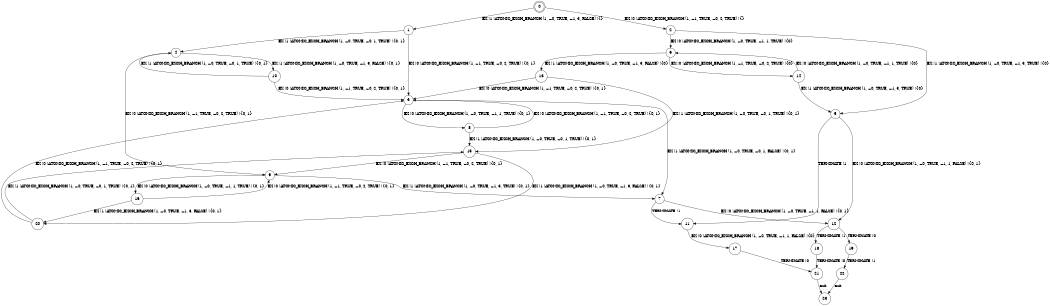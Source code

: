 digraph BCG {
size = "7, 10.5";
center = TRUE;
node [shape = circle];
0 [peripheries = 2];
0 -> 1 [label = "EX !1 !ATOMIC_EXCH_BRANCH (1, +0, TRUE, +1, 3, FALSE) !{}"];
0 -> 2 [label = "EX !0 !ATOMIC_EXCH_BRANCH (1, +1, TRUE, +0, 2, TRUE) !{}"];
1 -> 3 [label = "EX !0 !ATOMIC_EXCH_BRANCH (1, +1, TRUE, +0, 2, TRUE) !{0, 1}"];
1 -> 4 [label = "EX !1 !ATOMIC_EXCH_BRANCH (1, +0, TRUE, +0, 1, TRUE) !{0, 1}"];
2 -> 5 [label = "EX !1 !ATOMIC_EXCH_BRANCH (1, +0, TRUE, +1, 3, TRUE) !{0}"];
2 -> 6 [label = "EX !0 !ATOMIC_EXCH_BRANCH (1, +0, TRUE, +1, 1, TRUE) !{0}"];
3 -> 7 [label = "EX !1 !ATOMIC_EXCH_BRANCH (1, +0, TRUE, +0, 1, FALSE) !{0, 1}"];
3 -> 8 [label = "EX !0 !ATOMIC_EXCH_BRANCH (1, +0, TRUE, +1, 1, TRUE) !{0, 1}"];
4 -> 9 [label = "EX !0 !ATOMIC_EXCH_BRANCH (1, +1, TRUE, +0, 2, TRUE) !{0, 1}"];
4 -> 10 [label = "EX !1 !ATOMIC_EXCH_BRANCH (1, +0, TRUE, +1, 3, FALSE) !{0, 1}"];
5 -> 11 [label = "TERMINATE !1"];
5 -> 12 [label = "EX !0 !ATOMIC_EXCH_BRANCH (1, +0, TRUE, +1, 1, FALSE) !{0, 1}"];
6 -> 13 [label = "EX !1 !ATOMIC_EXCH_BRANCH (1, +0, TRUE, +1, 3, FALSE) !{0}"];
6 -> 14 [label = "EX !0 !ATOMIC_EXCH_BRANCH (1, +1, TRUE, +0, 2, TRUE) !{0}"];
7 -> 11 [label = "TERMINATE !1"];
7 -> 12 [label = "EX !0 !ATOMIC_EXCH_BRANCH (1, +0, TRUE, +1, 1, FALSE) !{0, 1}"];
8 -> 15 [label = "EX !1 !ATOMIC_EXCH_BRANCH (1, +0, TRUE, +0, 1, TRUE) !{0, 1}"];
8 -> 3 [label = "EX !0 !ATOMIC_EXCH_BRANCH (1, +1, TRUE, +0, 2, TRUE) !{0, 1}"];
9 -> 7 [label = "EX !1 !ATOMIC_EXCH_BRANCH (1, +0, TRUE, +1, 3, TRUE) !{0, 1}"];
9 -> 16 [label = "EX !0 !ATOMIC_EXCH_BRANCH (1, +0, TRUE, +1, 1, TRUE) !{0, 1}"];
10 -> 3 [label = "EX !0 !ATOMIC_EXCH_BRANCH (1, +1, TRUE, +0, 2, TRUE) !{0, 1}"];
10 -> 4 [label = "EX !1 !ATOMIC_EXCH_BRANCH (1, +0, TRUE, +0, 1, TRUE) !{0, 1}"];
11 -> 17 [label = "EX !0 !ATOMIC_EXCH_BRANCH (1, +0, TRUE, +1, 1, FALSE) !{0}"];
12 -> 18 [label = "TERMINATE !1"];
12 -> 19 [label = "TERMINATE !0"];
13 -> 15 [label = "EX !1 !ATOMIC_EXCH_BRANCH (1, +0, TRUE, +0, 1, TRUE) !{0, 1}"];
13 -> 3 [label = "EX !0 !ATOMIC_EXCH_BRANCH (1, +1, TRUE, +0, 2, TRUE) !{0, 1}"];
14 -> 5 [label = "EX !1 !ATOMIC_EXCH_BRANCH (1, +0, TRUE, +1, 3, TRUE) !{0}"];
14 -> 6 [label = "EX !0 !ATOMIC_EXCH_BRANCH (1, +0, TRUE, +1, 1, TRUE) !{0}"];
15 -> 20 [label = "EX !1 !ATOMIC_EXCH_BRANCH (1, +0, TRUE, +1, 3, FALSE) !{0, 1}"];
15 -> 9 [label = "EX !0 !ATOMIC_EXCH_BRANCH (1, +1, TRUE, +0, 2, TRUE) !{0, 1}"];
16 -> 20 [label = "EX !1 !ATOMIC_EXCH_BRANCH (1, +0, TRUE, +1, 3, FALSE) !{0, 1}"];
16 -> 9 [label = "EX !0 !ATOMIC_EXCH_BRANCH (1, +1, TRUE, +0, 2, TRUE) !{0, 1}"];
17 -> 21 [label = "TERMINATE !0"];
18 -> 21 [label = "TERMINATE !0"];
19 -> 22 [label = "TERMINATE !1"];
20 -> 15 [label = "EX !1 !ATOMIC_EXCH_BRANCH (1, +0, TRUE, +0, 1, TRUE) !{0, 1}"];
20 -> 3 [label = "EX !0 !ATOMIC_EXCH_BRANCH (1, +1, TRUE, +0, 2, TRUE) !{0, 1}"];
21 -> 23 [label = "exit"];
22 -> 23 [label = "exit"];
}
